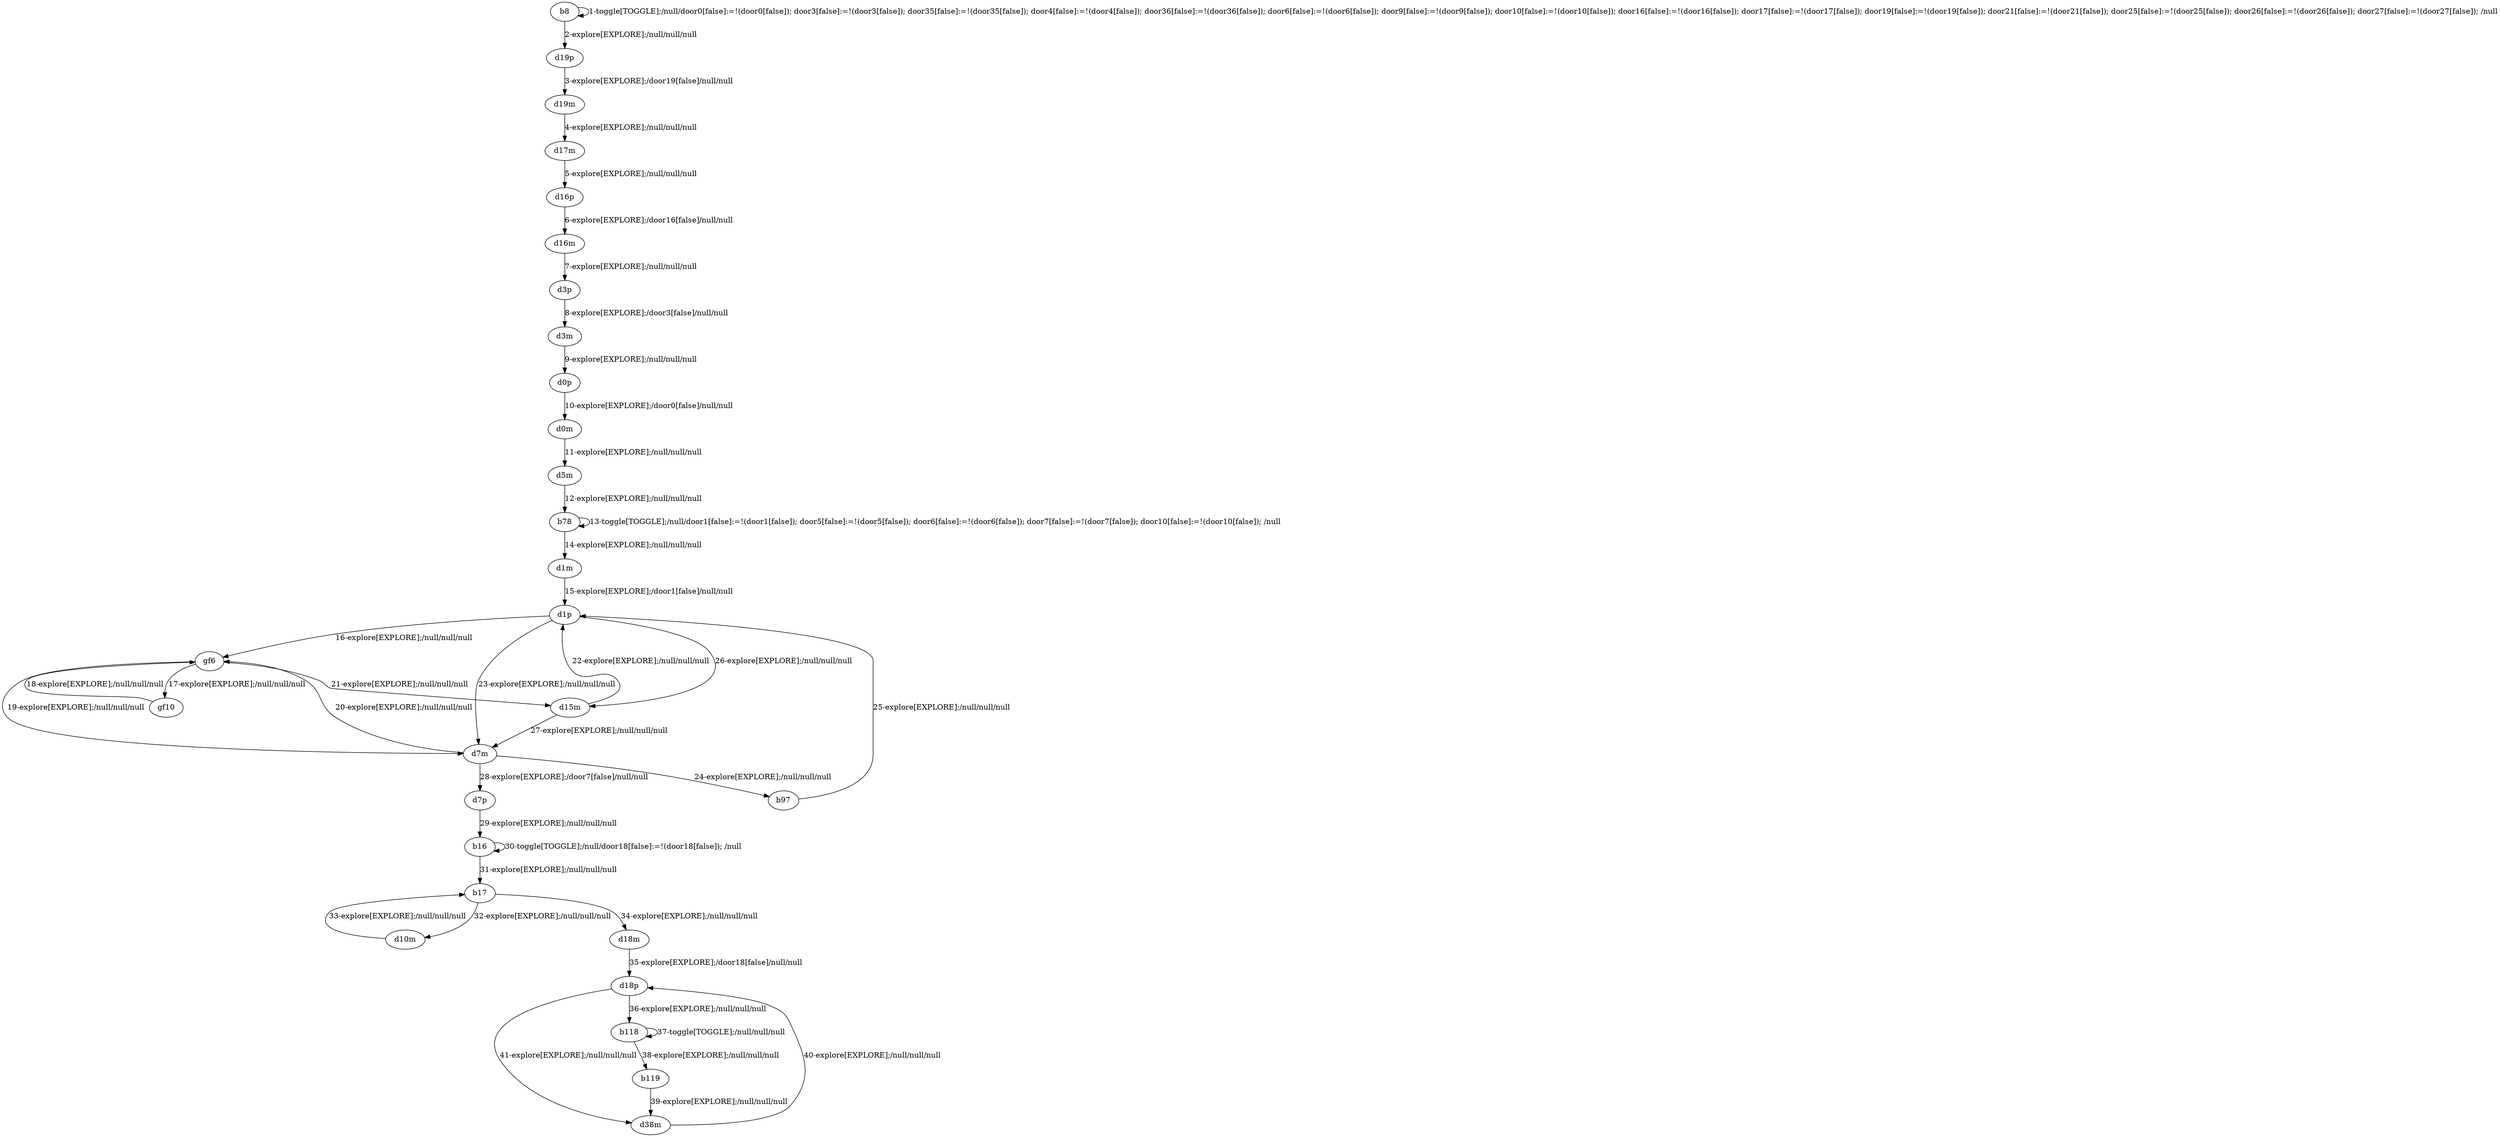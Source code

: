 # Total number of goals covered by this test: 4
# d18p --> d38m
# b118 --> b119
# d38m --> d18p
# b119 --> d38m

digraph g {
"b8" -> "b8" [label = "1-toggle[TOGGLE];/null/door0[false]:=!(door0[false]); door3[false]:=!(door3[false]); door35[false]:=!(door35[false]); door4[false]:=!(door4[false]); door36[false]:=!(door36[false]); door6[false]:=!(door6[false]); door9[false]:=!(door9[false]); door10[false]:=!(door10[false]); door16[false]:=!(door16[false]); door17[false]:=!(door17[false]); door19[false]:=!(door19[false]); door21[false]:=!(door21[false]); door25[false]:=!(door25[false]); door26[false]:=!(door26[false]); door27[false]:=!(door27[false]); /null"];
"b8" -> "d19p" [label = "2-explore[EXPLORE];/null/null/null"];
"d19p" -> "d19m" [label = "3-explore[EXPLORE];/door19[false]/null/null"];
"d19m" -> "d17m" [label = "4-explore[EXPLORE];/null/null/null"];
"d17m" -> "d16p" [label = "5-explore[EXPLORE];/null/null/null"];
"d16p" -> "d16m" [label = "6-explore[EXPLORE];/door16[false]/null/null"];
"d16m" -> "d3p" [label = "7-explore[EXPLORE];/null/null/null"];
"d3p" -> "d3m" [label = "8-explore[EXPLORE];/door3[false]/null/null"];
"d3m" -> "d0p" [label = "9-explore[EXPLORE];/null/null/null"];
"d0p" -> "d0m" [label = "10-explore[EXPLORE];/door0[false]/null/null"];
"d0m" -> "d5m" [label = "11-explore[EXPLORE];/null/null/null"];
"d5m" -> "b78" [label = "12-explore[EXPLORE];/null/null/null"];
"b78" -> "b78" [label = "13-toggle[TOGGLE];/null/door1[false]:=!(door1[false]); door5[false]:=!(door5[false]); door6[false]:=!(door6[false]); door7[false]:=!(door7[false]); door10[false]:=!(door10[false]); /null"];
"b78" -> "d1m" [label = "14-explore[EXPLORE];/null/null/null"];
"d1m" -> "d1p" [label = "15-explore[EXPLORE];/door1[false]/null/null"];
"d1p" -> "gf6" [label = "16-explore[EXPLORE];/null/null/null"];
"gf6" -> "gf10" [label = "17-explore[EXPLORE];/null/null/null"];
"gf10" -> "gf6" [label = "18-explore[EXPLORE];/null/null/null"];
"gf6" -> "d7m" [label = "19-explore[EXPLORE];/null/null/null"];
"d7m" -> "gf6" [label = "20-explore[EXPLORE];/null/null/null"];
"gf6" -> "d15m" [label = "21-explore[EXPLORE];/null/null/null"];
"d15m" -> "d1p" [label = "22-explore[EXPLORE];/null/null/null"];
"d1p" -> "d7m" [label = "23-explore[EXPLORE];/null/null/null"];
"d7m" -> "b97" [label = "24-explore[EXPLORE];/null/null/null"];
"b97" -> "d1p" [label = "25-explore[EXPLORE];/null/null/null"];
"d1p" -> "d15m" [label = "26-explore[EXPLORE];/null/null/null"];
"d15m" -> "d7m" [label = "27-explore[EXPLORE];/null/null/null"];
"d7m" -> "d7p" [label = "28-explore[EXPLORE];/door7[false]/null/null"];
"d7p" -> "b16" [label = "29-explore[EXPLORE];/null/null/null"];
"b16" -> "b16" [label = "30-toggle[TOGGLE];/null/door18[false]:=!(door18[false]); /null"];
"b16" -> "b17" [label = "31-explore[EXPLORE];/null/null/null"];
"b17" -> "d10m" [label = "32-explore[EXPLORE];/null/null/null"];
"d10m" -> "b17" [label = "33-explore[EXPLORE];/null/null/null"];
"b17" -> "d18m" [label = "34-explore[EXPLORE];/null/null/null"];
"d18m" -> "d18p" [label = "35-explore[EXPLORE];/door18[false]/null/null"];
"d18p" -> "b118" [label = "36-explore[EXPLORE];/null/null/null"];
"b118" -> "b118" [label = "37-toggle[TOGGLE];/null/null/null"];
"b118" -> "b119" [label = "38-explore[EXPLORE];/null/null/null"];
"b119" -> "d38m" [label = "39-explore[EXPLORE];/null/null/null"];
"d38m" -> "d18p" [label = "40-explore[EXPLORE];/null/null/null"];
"d18p" -> "d38m" [label = "41-explore[EXPLORE];/null/null/null"];
}